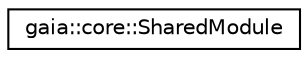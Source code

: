 digraph G
{
  edge [fontname="Helvetica",fontsize="10",labelfontname="Helvetica",labelfontsize="10"];
  node [fontname="Helvetica",fontsize="10",shape=record];
  rankdir=LR;
  Node1 [label="gaia::core::SharedModule",height=0.2,width=0.4,color="black", fillcolor="white", style="filled",URL="$d1/d5b/classgaia_1_1core_1_1_shared_module.html"];
}
